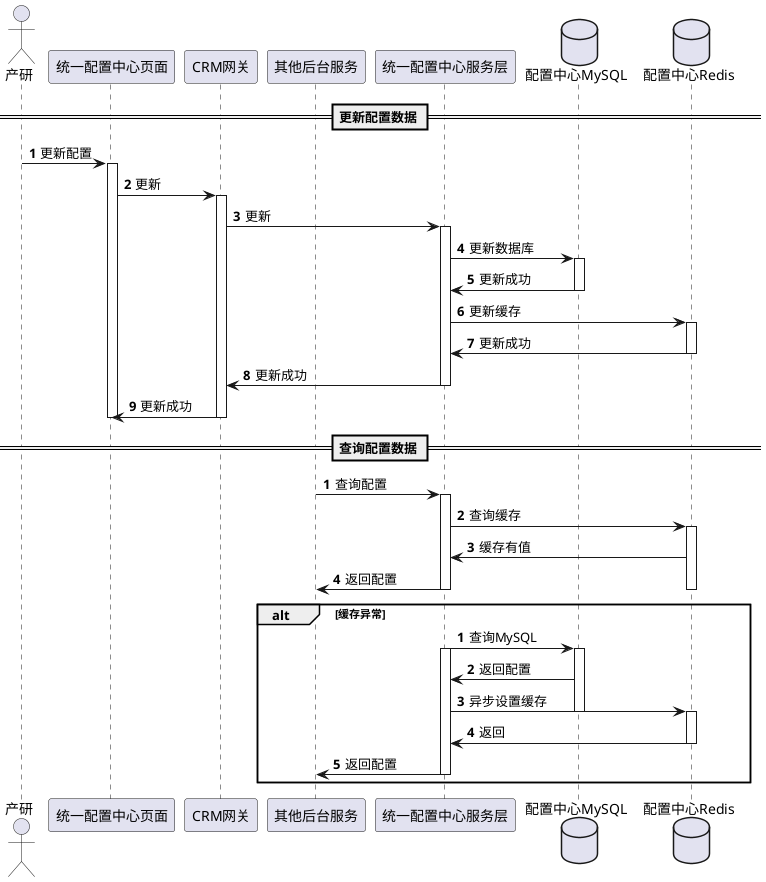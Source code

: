 @startuml "统一配置中心"

actor 产研 as developer
participant 统一配置中心页面 as configfront
participant CRM网关 as crmgateway
participant 其他后台服务 as otherserver
participant 统一配置中心服务层 as configserver
database "配置中心MySQL" as configdb
database "配置中心Redis" as configredis




autonumber
== 更新配置数据 ==
developer -> configfront: 更新配置
activate configfront
configfront -> crmgateway: 更新
activate crmgateway
crmgateway -> configserver: 更新
activate configserver
configserver -> configdb: 更新数据库
activate configdb
configdb -> configserver: 更新成功
deactivate configdb
configserver -> configredis: 更新缓存
activate configredis
configredis -> configserver: 更新成功
deactivate configredis
configserver -> crmgateway: 更新成功
deactivate configserver
crmgateway -> configfront: 更新成功
deactivate crmgateway
deactivate configfront
autonumber stop


autonumber
== 查询配置数据 ==
otherserver -> configserver: 查询配置
activate configserver
configserver -> configredis: 查询缓存
activate configredis
configredis -> configserver: 缓存有值
configserver -> otherserver: 返回配置
deactivate configredis
deactivate configserver
autonumber stop
alt 缓存异常
  autonumber
  configserver -> configdb:查询MySQL
  activate configserver
  activate configdb
  configdb -> configserver:返回配置
  configserver -> configredis:异步设置缓存
  deactivate configdb
  activate configredis
  configredis -> configserver:返回
  deactivate configredis
  configserver -> otherserver: 返回配置
  deactivate configserver
end
autonumber stop


@enduml